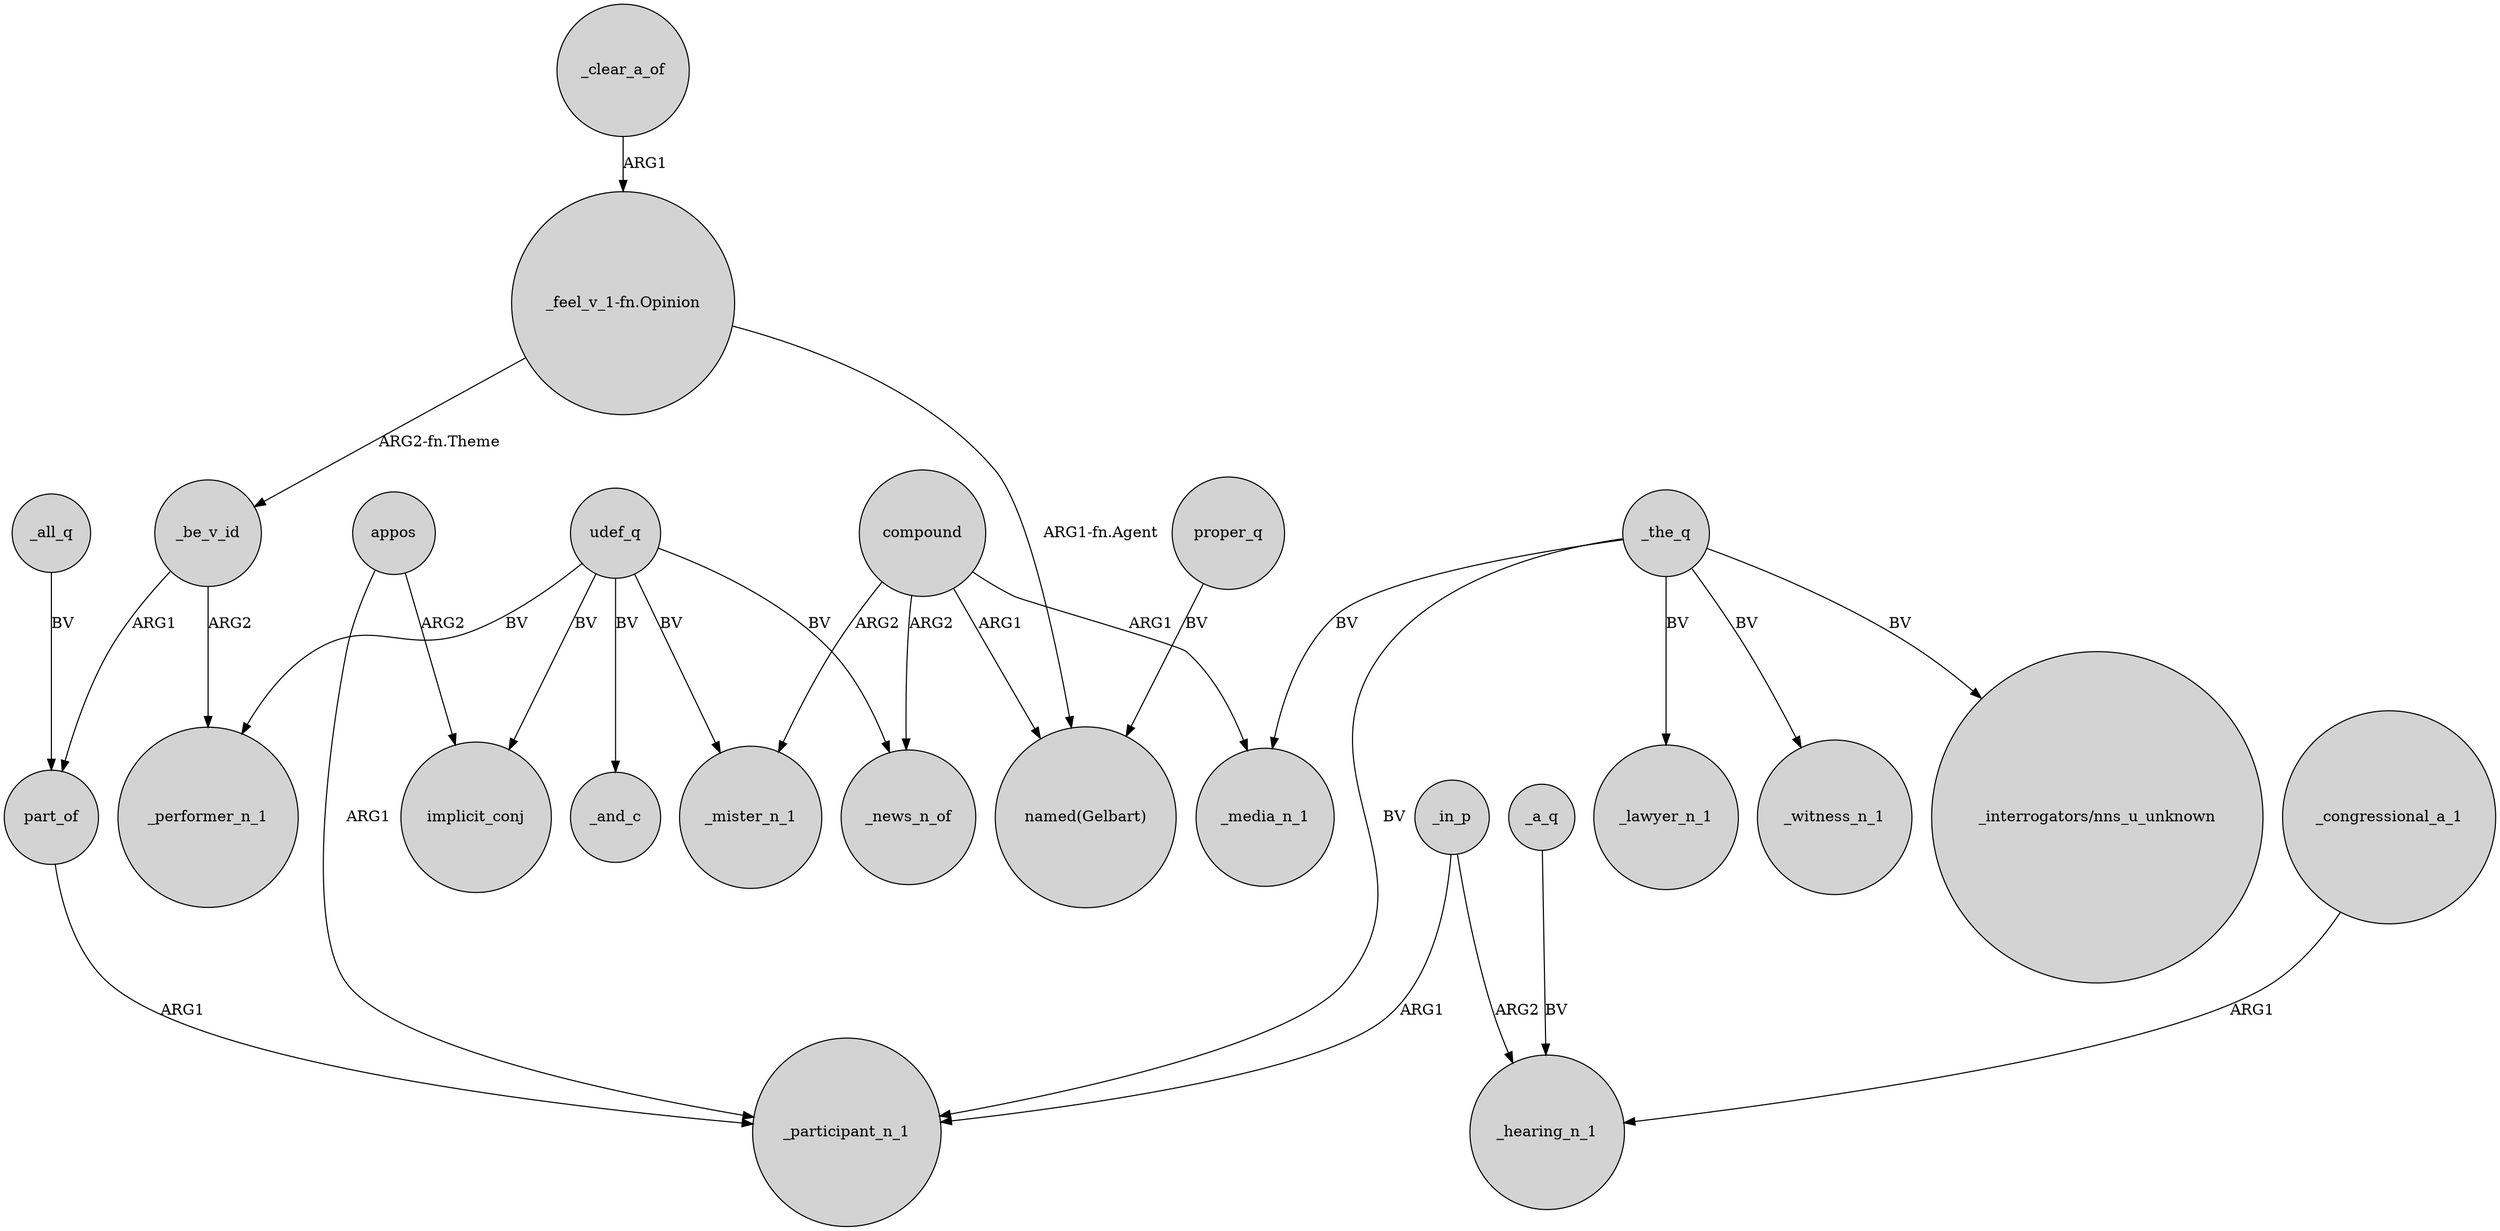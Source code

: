 digraph {
	node [shape=circle style=filled]
	_be_v_id -> part_of [label=ARG1]
	_in_p -> _hearing_n_1 [label=ARG2]
	compound -> _media_n_1 [label=ARG1]
	_the_q -> _lawyer_n_1 [label=BV]
	_all_q -> part_of [label=BV]
	_be_v_id -> _performer_n_1 [label=ARG2]
	_clear_a_of -> "_feel_v_1-fn.Opinion" [label=ARG1]
	_the_q -> _witness_n_1 [label=BV]
	compound -> _mister_n_1 [label=ARG2]
	udef_q -> _mister_n_1 [label=BV]
	appos -> _participant_n_1 [label=ARG1]
	_a_q -> _hearing_n_1 [label=BV]
	appos -> implicit_conj [label=ARG2]
	_the_q -> _participant_n_1 [label=BV]
	compound -> "named(Gelbart)" [label=ARG1]
	udef_q -> implicit_conj [label=BV]
	_the_q -> "_interrogators/nns_u_unknown" [label=BV]
	_congressional_a_1 -> _hearing_n_1 [label=ARG1]
	_in_p -> _participant_n_1 [label=ARG1]
	proper_q -> "named(Gelbart)" [label=BV]
	_the_q -> _media_n_1 [label=BV]
	compound -> _news_n_of [label=ARG2]
	"_feel_v_1-fn.Opinion" -> "named(Gelbart)" [label="ARG1-fn.Agent"]
	udef_q -> _performer_n_1 [label=BV]
	part_of -> _participant_n_1 [label=ARG1]
	udef_q -> _news_n_of [label=BV]
	udef_q -> _and_c [label=BV]
	"_feel_v_1-fn.Opinion" -> _be_v_id [label="ARG2-fn.Theme"]
}
